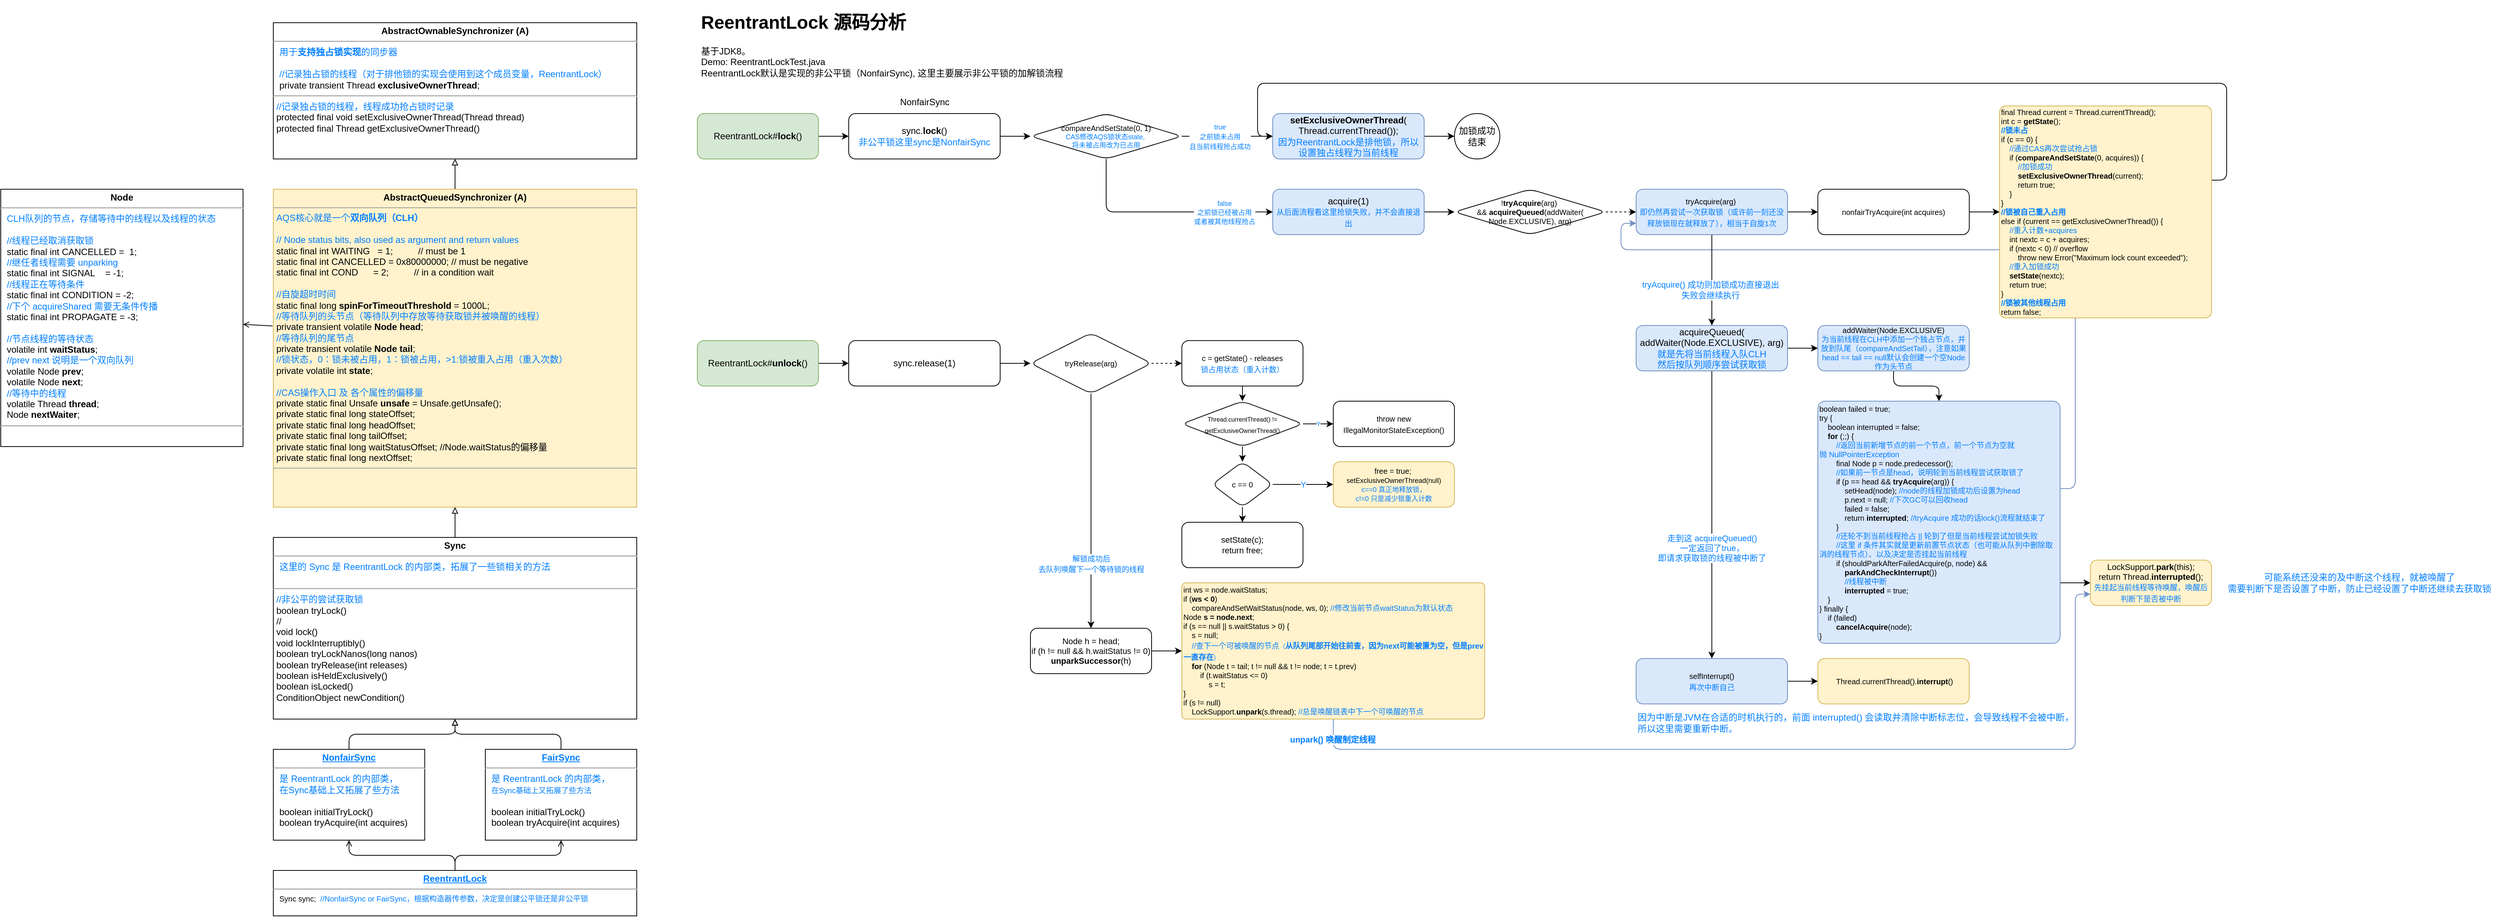 <mxfile version="21.7.5" type="device">
  <diagram id="xTPt06P_XV9S53XWnKIQ" name="第 1 页">
    <mxGraphModel dx="2484" dy="632" grid="1" gridSize="10" guides="1" tooltips="1" connect="1" arrows="1" fold="1" page="1" pageScale="1" pageWidth="827" pageHeight="1169" math="0" shadow="0">
      <root>
        <mxCell id="0" />
        <mxCell id="1" parent="0" />
        <mxCell id="fPlDu5WqXSQ5xT3qjxxo-32" style="edgeStyle=orthogonalEdgeStyle;rounded=1;orthogonalLoop=1;jettySize=auto;html=1;exitX=1.002;exitY=0.361;exitDx=0;exitDy=0;entryX=0;entryY=0.75;entryDx=0;entryDy=0;exitPerimeter=0;fillColor=#dae8fc;strokeColor=#6c8ebf;" edge="1" parent="1" source="fPlDu5WqXSQ5xT3qjxxo-28" target="fPlDu5WqXSQ5xT3qjxxo-15">
          <mxGeometry relative="1" as="geometry">
            <mxPoint x="1870" y="520" as="targetPoint" />
            <Array as="points">
              <mxPoint x="1860" y="655" />
              <mxPoint x="1860" y="340" />
              <mxPoint x="1260" y="340" />
              <mxPoint x="1260" y="305" />
            </Array>
          </mxGeometry>
        </mxCell>
        <mxCell id="DbWMpIfpRNwdCwqWCdMp-1" value="&lt;h1&gt;ReentrantLock 源码分析&lt;/h1&gt;&lt;p&gt;基于JDK8。&lt;br&gt;Demo:&amp;nbsp;ReentrantLockTest.java&lt;br&gt;&lt;span style=&quot;background-color: initial;&quot;&gt;ReentrantLock默认是实现的非公平锁（NonfairSync), 这里主要展示非公平锁的加解锁流程&lt;/span&gt;&lt;/p&gt;" style="text;html=1;strokeColor=none;fillColor=none;spacing=5;spacingTop=-20;whiteSpace=wrap;overflow=hidden;rounded=0;" parent="1" vertex="1">
          <mxGeometry x="40" y="20" width="520" height="100" as="geometry" />
        </mxCell>
        <mxCell id="DbWMpIfpRNwdCwqWCdMp-78" style="edgeStyle=orthogonalEdgeStyle;rounded=1;orthogonalLoop=1;jettySize=auto;html=1;exitX=1;exitY=0.5;exitDx=0;exitDy=0;entryX=0;entryY=0.5;entryDx=0;entryDy=0;fontSize=10;fontColor=#007FFF;" parent="1" source="DbWMpIfpRNwdCwqWCdMp-2" target="DbWMpIfpRNwdCwqWCdMp-77" edge="1">
          <mxGeometry relative="1" as="geometry" />
        </mxCell>
        <mxCell id="DbWMpIfpRNwdCwqWCdMp-2" value="ReentrantLock#&lt;b&gt;lock&lt;/b&gt;()" style="rounded=1;whiteSpace=wrap;html=1;fillColor=#d5e8d4;strokeColor=#82b366;" parent="1" vertex="1">
          <mxGeometry x="40" y="160" width="160" height="60" as="geometry" />
        </mxCell>
        <mxCell id="DbWMpIfpRNwdCwqWCdMp-76" value="" style="edgeStyle=orthogonalEdgeStyle;rounded=1;orthogonalLoop=1;jettySize=auto;html=1;fontSize=10;fontColor=#007FFF;" parent="1" source="DbWMpIfpRNwdCwqWCdMp-3" target="DbWMpIfpRNwdCwqWCdMp-75" edge="1">
          <mxGeometry relative="1" as="geometry" />
        </mxCell>
        <mxCell id="DbWMpIfpRNwdCwqWCdMp-3" value="ReentrantLock#&lt;b&gt;unlock&lt;/b&gt;()" style="rounded=1;whiteSpace=wrap;html=1;fillColor=#d5e8d4;strokeColor=#82b366;" parent="1" vertex="1">
          <mxGeometry x="40" y="460" width="160" height="60" as="geometry" />
        </mxCell>
        <mxCell id="DbWMpIfpRNwdCwqWCdMp-12" value="" style="edgeStyle=orthogonalEdgeStyle;rounded=1;orthogonalLoop=1;jettySize=auto;html=1;exitX=0.5;exitY=0;exitDx=0;exitDy=0;entryX=0.5;entryY=1;entryDx=0;entryDy=0;fontSize=10;fontColor=#007FFF;endArrow=open;endFill=0;" parent="1" source="DbWMpIfpRNwdCwqWCdMp-7" target="DbWMpIfpRNwdCwqWCdMp-9" edge="1">
          <mxGeometry relative="1" as="geometry">
            <mxPoint as="offset" />
            <Array as="points">
              <mxPoint x="-280" y="1140" />
              <mxPoint x="-420" y="1140" />
            </Array>
          </mxGeometry>
        </mxCell>
        <mxCell id="DbWMpIfpRNwdCwqWCdMp-13" value="" style="edgeStyle=orthogonalEdgeStyle;rounded=1;orthogonalLoop=1;jettySize=auto;html=1;exitX=0.5;exitY=0;exitDx=0;exitDy=0;entryX=0.5;entryY=1;entryDx=0;entryDy=0;fontSize=10;fontColor=#007FFF;endArrow=open;endFill=0;" parent="1" source="DbWMpIfpRNwdCwqWCdMp-7" target="DbWMpIfpRNwdCwqWCdMp-10" edge="1">
          <mxGeometry relative="1" as="geometry">
            <Array as="points">
              <mxPoint x="-280" y="1140" />
              <mxPoint x="-140" y="1140" />
            </Array>
          </mxGeometry>
        </mxCell>
        <mxCell id="DbWMpIfpRNwdCwqWCdMp-7" value="&lt;p style=&quot;margin: 4px 0px 0px ; text-align: center&quot;&gt;&lt;b&gt;&lt;u&gt;ReentrantLock&lt;/u&gt;&lt;/b&gt;&lt;br&gt;&lt;/p&gt;&lt;hr&gt;&lt;p style=&quot;margin: 0px 0px 0px 8px ; font-size: 10px&quot;&gt;&lt;font color=&quot;#000000&quot;&gt;Sync sync;&amp;nbsp;&lt;/font&gt;&#x9;//NonfairSync or&amp;nbsp;FairSync，根据构造器传参数，决定是创建公平锁还是非公平锁&lt;br&gt;&lt;/p&gt;" style="verticalAlign=top;align=left;overflow=fill;fontSize=12;fontFamily=Helvetica;html=1;fontColor=#007FFF;" parent="1" vertex="1">
          <mxGeometry x="-520" y="1160" width="480" height="60" as="geometry" />
        </mxCell>
        <mxCell id="DbWMpIfpRNwdCwqWCdMp-17" value="" style="edgeStyle=orthogonalEdgeStyle;rounded=1;orthogonalLoop=1;jettySize=auto;html=1;exitX=0.5;exitY=0;exitDx=0;exitDy=0;fontSize=10;fontColor=#007FFF;endArrow=block;endFill=0;" parent="1" source="DbWMpIfpRNwdCwqWCdMp-9" edge="1" target="fPlDu5WqXSQ5xT3qjxxo-6">
          <mxGeometry relative="1" as="geometry">
            <mxPoint x="-260" y="1150" as="targetPoint" />
            <Array as="points">
              <mxPoint x="-420" y="980" />
              <mxPoint x="-280" y="980" />
            </Array>
          </mxGeometry>
        </mxCell>
        <mxCell id="DbWMpIfpRNwdCwqWCdMp-9" value="&lt;p style=&quot;margin: 4px 0px 0px ; text-align: center&quot;&gt;&lt;b&gt;&lt;u&gt;NonfairSync&lt;/u&gt;&lt;/b&gt;&lt;br&gt;&lt;/p&gt;&lt;hr&gt;&lt;p style=&quot;margin: 0px 0px 0px 8px;&quot;&gt;是 ReentrantLock 的内部类，&lt;br&gt;在Sync基础上又拓展了些方法&lt;br&gt;&lt;/p&gt;&lt;p style=&quot;margin: 0px 0px 0px 8px;&quot;&gt;&lt;font color=&quot;#000000&quot;&gt;&lt;br&gt;&lt;/font&gt;&lt;/p&gt;&lt;p style=&quot;margin: 0px 0px 0px 8px;&quot;&gt;&lt;font color=&quot;#000000&quot;&gt;boolean initialTryLock()&lt;br&gt;&lt;/font&gt;&lt;/p&gt;&lt;p style=&quot;margin: 0px 0px 0px 8px;&quot;&gt;&lt;font color=&quot;#000000&quot;&gt;boolean tryAcquire(int acquires)&lt;/font&gt;&lt;br&gt;&lt;/p&gt;" style="verticalAlign=top;align=left;overflow=fill;fontSize=12;fontFamily=Helvetica;html=1;fontColor=#007FFF;" parent="1" vertex="1">
          <mxGeometry x="-520" y="1000" width="200" height="120" as="geometry" />
        </mxCell>
        <mxCell id="DbWMpIfpRNwdCwqWCdMp-16" value="" style="edgeStyle=orthogonalEdgeStyle;rounded=1;orthogonalLoop=1;jettySize=auto;html=1;exitX=0.5;exitY=0;exitDx=0;exitDy=0;entryX=0.5;entryY=1;entryDx=0;entryDy=0;fontSize=10;fontColor=#007FFF;endArrow=block;endFill=0;" parent="1" source="DbWMpIfpRNwdCwqWCdMp-10" target="fPlDu5WqXSQ5xT3qjxxo-6" edge="1">
          <mxGeometry relative="1" as="geometry">
            <mxPoint as="offset" />
            <mxPoint x="-280.0" y="1070" as="targetPoint" />
            <Array as="points">
              <mxPoint x="-140" y="980" />
              <mxPoint x="-280" y="980" />
            </Array>
          </mxGeometry>
        </mxCell>
        <mxCell id="DbWMpIfpRNwdCwqWCdMp-10" value="&lt;p style=&quot;margin: 4px 0px 0px ; text-align: center&quot;&gt;&lt;b&gt;&lt;u&gt;FairSync&lt;/u&gt;&lt;/b&gt;&lt;br&gt;&lt;/p&gt;&lt;hr&gt;&lt;p style=&quot;margin: 0px 0px 0px 8px;&quot;&gt;是 ReentrantLock 的内部类，&lt;/p&gt;&lt;p style=&quot;margin: 0px 0px 0px 8px;&quot;&gt;&lt;span style=&quot;font-size: 10px;&quot;&gt;在Sync基础上又拓展了些方法&lt;/span&gt;&lt;/p&gt;&lt;p style=&quot;margin: 0px 0px 0px 8px;&quot;&gt;&lt;span style=&quot;font-size: 10px;&quot;&gt;&lt;br&gt;&lt;/span&gt;&lt;/p&gt;&lt;p style=&quot;margin: 0px 0px 0px 8px;&quot;&gt;&lt;font color=&quot;#000000&quot;&gt;boolean initialTryLock()&lt;/font&gt;&lt;/p&gt;&lt;p style=&quot;margin: 0px 0px 0px 8px;&quot;&gt;&lt;/p&gt;&lt;p style=&quot;margin: 0px 0px 0px 8px;&quot;&gt;&lt;font color=&quot;#000000&quot; style=&quot;font-size: 12px;&quot;&gt;boolean tryAcquire(int acquires)&lt;/font&gt;&lt;/p&gt;" style="verticalAlign=top;align=left;overflow=fill;fontSize=12;fontFamily=Helvetica;html=1;fontColor=#007FFF;" parent="1" vertex="1">
          <mxGeometry x="-240" y="1000" width="200" height="120" as="geometry" />
        </mxCell>
        <mxCell id="DbWMpIfpRNwdCwqWCdMp-24" value="" style="edgeStyle=orthogonalEdgeStyle;rounded=1;orthogonalLoop=1;jettySize=auto;html=1;fontSize=9;fontColor=#007FFF;" parent="1" source="DbWMpIfpRNwdCwqWCdMp-19" target="DbWMpIfpRNwdCwqWCdMp-23" edge="1">
          <mxGeometry relative="1" as="geometry" />
        </mxCell>
        <mxCell id="fPlDu5WqXSQ5xT3qjxxo-12" value="&lt;font color=&quot;#007fff&quot; style=&quot;font-size: 9px;&quot;&gt;true&lt;br&gt;之前锁未占用&lt;br&gt;且当前线程抢占成功&lt;/font&gt;" style="edgeLabel;html=1;align=center;verticalAlign=middle;resizable=0;points=[];" vertex="1" connectable="0" parent="DbWMpIfpRNwdCwqWCdMp-24">
          <mxGeometry x="-0.266" y="1" relative="1" as="geometry">
            <mxPoint x="6" y="1" as="offset" />
          </mxGeometry>
        </mxCell>
        <mxCell id="DbWMpIfpRNwdCwqWCdMp-26" value="&lt;font style=&quot;font-size: 9px;&quot;&gt;false&lt;br&gt;之前锁已经被占用&lt;br&gt;或者被其他线程抢占&lt;/font&gt;" style="edgeStyle=orthogonalEdgeStyle;rounded=1;orthogonalLoop=1;jettySize=auto;html=1;fontSize=10;fontColor=#007FFF;exitX=0.5;exitY=1;exitDx=0;exitDy=0;" parent="1" source="DbWMpIfpRNwdCwqWCdMp-19" target="DbWMpIfpRNwdCwqWCdMp-25" edge="1">
          <mxGeometry x="0.557" relative="1" as="geometry">
            <Array as="points">
              <mxPoint x="580" y="290" />
            </Array>
            <mxPoint as="offset" />
          </mxGeometry>
        </mxCell>
        <mxCell id="DbWMpIfpRNwdCwqWCdMp-19" value="&lt;div style=&quot;font-size: 10px;&quot;&gt;&lt;font style=&quot;font-size: 10px;&quot;&gt;compareAndSetState(&lt;/font&gt;&lt;span style=&quot;background-color: initial;&quot;&gt;0, 1)&lt;/span&gt;&lt;/div&gt;&lt;div style=&quot;font-size: 9px;&quot;&gt;&lt;font style=&quot;font-size: 9px;&quot; color=&quot;#007fff&quot;&gt;CAS修改AQS锁状态state,&amp;nbsp;&lt;br style=&quot;&quot;&gt;将未被占用改为已占用&lt;/font&gt;&lt;/div&gt;" style="rhombus;whiteSpace=wrap;html=1;rounded=1;fontSize=10;" parent="1" vertex="1">
          <mxGeometry x="480" y="160" width="200" height="60" as="geometry" />
        </mxCell>
        <mxCell id="fPlDu5WqXSQ5xT3qjxxo-14" style="edgeStyle=orthogonalEdgeStyle;rounded=1;orthogonalLoop=1;jettySize=auto;html=1;exitX=1;exitY=0.5;exitDx=0;exitDy=0;" edge="1" parent="1" source="DbWMpIfpRNwdCwqWCdMp-23" target="fPlDu5WqXSQ5xT3qjxxo-13">
          <mxGeometry relative="1" as="geometry" />
        </mxCell>
        <mxCell id="DbWMpIfpRNwdCwqWCdMp-23" value="&lt;font style=&quot;font-size: 12px;&quot;&gt;&lt;b&gt;setExclusiveOwnerThread&lt;/b&gt;(&lt;br style=&quot;font-size: 12px;&quot;&gt;Thread.currentThread());&lt;br style=&quot;font-size: 12px;&quot;&gt;&lt;font color=&quot;#007fff&quot; style=&quot;font-size: 12px;&quot;&gt;因为ReentrantLock是排他锁，所以设置独占线程为当前线程&lt;/font&gt;&lt;br style=&quot;font-size: 12px;&quot;&gt;&lt;/font&gt;" style="whiteSpace=wrap;html=1;rounded=1;fillColor=#dae8fc;strokeColor=#6c8ebf;fontSize=12;" parent="1" vertex="1">
          <mxGeometry x="800" y="160" width="200" height="60" as="geometry" />
        </mxCell>
        <mxCell id="DbWMpIfpRNwdCwqWCdMp-30" value="" style="edgeStyle=orthogonalEdgeStyle;rounded=1;orthogonalLoop=1;jettySize=auto;html=1;fontSize=10;fontColor=#007FFF;" parent="1" source="DbWMpIfpRNwdCwqWCdMp-25" target="DbWMpIfpRNwdCwqWCdMp-29" edge="1">
          <mxGeometry relative="1" as="geometry" />
        </mxCell>
        <mxCell id="DbWMpIfpRNwdCwqWCdMp-25" value="acquire(1)&lt;br&gt;&lt;font color=&quot;#007fff&quot;&gt;&lt;span style=&quot;font-size: 10px;&quot;&gt;从后面流程看这里抢锁失败，并不会直接退出&lt;/span&gt;&lt;/font&gt;" style="whiteSpace=wrap;html=1;rounded=1;fillColor=#dae8fc;strokeColor=#6c8ebf;" parent="1" vertex="1">
          <mxGeometry x="800" y="260" width="200" height="60" as="geometry" />
        </mxCell>
        <mxCell id="fPlDu5WqXSQ5xT3qjxxo-16" style="edgeStyle=orthogonalEdgeStyle;rounded=1;orthogonalLoop=1;jettySize=auto;html=1;exitX=1;exitY=0.5;exitDx=0;exitDy=0;dashed=1;" edge="1" parent="1" source="DbWMpIfpRNwdCwqWCdMp-29" target="fPlDu5WqXSQ5xT3qjxxo-15">
          <mxGeometry relative="1" as="geometry" />
        </mxCell>
        <mxCell id="DbWMpIfpRNwdCwqWCdMp-29" value="&lt;div style=&quot;font-size: 10px&quot;&gt;&lt;div&gt;!&lt;b&gt;tryAcquire&lt;/b&gt;(arg)&amp;nbsp;&lt;/div&gt;&lt;div&gt;&amp;amp;&amp;amp;&amp;nbsp;&lt;span style=&quot;background-color: initial;&quot;&gt;&lt;b&gt;acquireQueued&lt;/b&gt;(addWaiter(&lt;/span&gt;&lt;/div&gt;&lt;div&gt;Node.EXCLUSIVE), arg)&lt;/div&gt;&lt;/div&gt;" style="rhombus;whiteSpace=wrap;html=1;rounded=1;" parent="1" vertex="1">
          <mxGeometry x="1040" y="260" width="200" height="60" as="geometry" />
        </mxCell>
        <mxCell id="DbWMpIfpRNwdCwqWCdMp-56" value="" style="edgeStyle=orthogonalEdgeStyle;rounded=1;orthogonalLoop=1;jettySize=auto;html=1;fontSize=10;fontColor=#007FFF;" parent="1" source="DbWMpIfpRNwdCwqWCdMp-31" target="DbWMpIfpRNwdCwqWCdMp-55" edge="1">
          <mxGeometry relative="1" as="geometry" />
        </mxCell>
        <mxCell id="DbWMpIfpRNwdCwqWCdMp-31" value="&lt;font style=&quot;font-size: 10px&quot;&gt;selfInterrupt()&lt;br&gt;&lt;font color=&quot;#007fff&quot;&gt;再次中断自己&lt;/font&gt;&lt;br&gt;&lt;/font&gt;" style="whiteSpace=wrap;html=1;rounded=1;fillColor=#dae8fc;strokeColor=#6c8ebf;" parent="1" vertex="1">
          <mxGeometry x="1280" y="880" width="200" height="60" as="geometry" />
        </mxCell>
        <mxCell id="DbWMpIfpRNwdCwqWCdMp-48" style="edgeStyle=orthogonalEdgeStyle;rounded=1;orthogonalLoop=1;jettySize=auto;html=1;exitX=0.991;exitY=0.35;exitDx=0;exitDy=0;entryX=0;entryY=0.5;entryDx=0;entryDy=0;fontSize=10;fontColor=#007FFF;exitPerimeter=0;" parent="1" source="fPlDu5WqXSQ5xT3qjxxo-21" target="DbWMpIfpRNwdCwqWCdMp-23" edge="1">
          <mxGeometry relative="1" as="geometry">
            <Array as="points">
              <mxPoint x="2060" y="248" />
              <mxPoint x="2060" y="120" />
              <mxPoint x="780" y="120" />
              <mxPoint x="780" y="190" />
            </Array>
          </mxGeometry>
        </mxCell>
        <mxCell id="DbWMpIfpRNwdCwqWCdMp-55" value="&lt;font style=&quot;font-size: 10px&quot;&gt;&amp;nbsp;Thread.currentThread().&lt;b&gt;interrupt&lt;/b&gt;()&lt;br&gt;&lt;/font&gt;" style="whiteSpace=wrap;html=1;rounded=1;fillColor=#fff2cc;strokeColor=#d6b656;" parent="1" vertex="1">
          <mxGeometry x="1520" y="880" width="200" height="60" as="geometry" />
        </mxCell>
        <mxCell id="DbWMpIfpRNwdCwqWCdMp-82" value="" style="edgeStyle=orthogonalEdgeStyle;rounded=1;orthogonalLoop=1;jettySize=auto;html=1;fontSize=10;fontColor=#007FFF;" parent="1" source="DbWMpIfpRNwdCwqWCdMp-75" target="DbWMpIfpRNwdCwqWCdMp-81" edge="1">
          <mxGeometry relative="1" as="geometry" />
        </mxCell>
        <mxCell id="DbWMpIfpRNwdCwqWCdMp-75" value="sync.release(1)" style="rounded=1;whiteSpace=wrap;html=1;" parent="1" vertex="1">
          <mxGeometry x="240" y="460" width="200" height="60" as="geometry" />
        </mxCell>
        <mxCell id="DbWMpIfpRNwdCwqWCdMp-79" style="edgeStyle=orthogonalEdgeStyle;rounded=1;orthogonalLoop=1;jettySize=auto;html=1;exitX=1;exitY=0.5;exitDx=0;exitDy=0;entryX=0;entryY=0.5;entryDx=0;entryDy=0;fontSize=10;fontColor=#007FFF;" parent="1" source="DbWMpIfpRNwdCwqWCdMp-77" target="DbWMpIfpRNwdCwqWCdMp-19" edge="1">
          <mxGeometry relative="1" as="geometry" />
        </mxCell>
        <mxCell id="DbWMpIfpRNwdCwqWCdMp-77" value="sync.&lt;b&gt;lock&lt;/b&gt;()&lt;br&gt;&lt;font color=&quot;#007fff&quot;&gt;非公平锁这里sync是NonfairSync&lt;/font&gt;" style="rounded=1;whiteSpace=wrap;html=1;" parent="1" vertex="1">
          <mxGeometry x="240" y="160" width="200" height="60" as="geometry" />
        </mxCell>
        <mxCell id="DbWMpIfpRNwdCwqWCdMp-84" value="" style="edgeStyle=orthogonalEdgeStyle;rounded=1;orthogonalLoop=1;jettySize=auto;html=1;fontSize=10;fontColor=#007FFF;" parent="1" source="DbWMpIfpRNwdCwqWCdMp-81" target="DbWMpIfpRNwdCwqWCdMp-83" edge="1">
          <mxGeometry relative="1" as="geometry" />
        </mxCell>
        <mxCell id="fPlDu5WqXSQ5xT3qjxxo-39" value="&lt;font style=&quot;font-size: 10px;&quot; color=&quot;#007fff&quot;&gt;解锁成功后&lt;br&gt;去队列唤醒下一个等待锁的线程&lt;/font&gt;" style="edgeLabel;html=1;align=center;verticalAlign=middle;resizable=0;points=[];" vertex="1" connectable="0" parent="DbWMpIfpRNwdCwqWCdMp-84">
          <mxGeometry x="0.448" relative="1" as="geometry">
            <mxPoint as="offset" />
          </mxGeometry>
        </mxCell>
        <mxCell id="DbWMpIfpRNwdCwqWCdMp-86" value="" style="edgeStyle=orthogonalEdgeStyle;rounded=1;orthogonalLoop=1;jettySize=auto;html=1;fontSize=10;fontColor=#007FFF;dashed=1;" parent="1" source="DbWMpIfpRNwdCwqWCdMp-81" target="DbWMpIfpRNwdCwqWCdMp-85" edge="1">
          <mxGeometry relative="1" as="geometry" />
        </mxCell>
        <mxCell id="DbWMpIfpRNwdCwqWCdMp-81" value="&lt;font style=&quot;font-size: 10px&quot;&gt;tryRelease(arg)&lt;/font&gt;" style="rhombus;whiteSpace=wrap;html=1;rounded=1;" parent="1" vertex="1">
          <mxGeometry x="480" y="450" width="160" height="80" as="geometry" />
        </mxCell>
        <mxCell id="DbWMpIfpRNwdCwqWCdMp-106" value="" style="edgeStyle=orthogonalEdgeStyle;rounded=1;orthogonalLoop=1;jettySize=auto;html=1;fontSize=10;fontColor=#007FFF;" parent="1" source="DbWMpIfpRNwdCwqWCdMp-83" target="DbWMpIfpRNwdCwqWCdMp-105" edge="1">
          <mxGeometry relative="1" as="geometry" />
        </mxCell>
        <mxCell id="DbWMpIfpRNwdCwqWCdMp-83" value="&lt;div style=&quot;font-size: 11px;&quot;&gt;&lt;font style=&quot;font-size: 11px;&quot;&gt;Node h = head;&lt;br&gt;if (h != null &amp;amp;&amp;amp; h.waitStatus != 0)&lt;/font&gt;&lt;/div&gt;&lt;div style=&quot;font-size: 11px;&quot;&gt;&lt;font style=&quot;font-size: 11px;&quot;&gt;&lt;b style=&quot;&quot;&gt;unparkSuccessor&lt;/b&gt;(h)&lt;/font&gt;&lt;/div&gt;" style="whiteSpace=wrap;html=1;rounded=1;" parent="1" vertex="1">
          <mxGeometry x="480" y="840" width="160" height="60" as="geometry" />
        </mxCell>
        <mxCell id="DbWMpIfpRNwdCwqWCdMp-88" value="" style="edgeStyle=orthogonalEdgeStyle;rounded=1;orthogonalLoop=1;jettySize=auto;html=1;fontSize=10;fontColor=#007FFF;" parent="1" source="DbWMpIfpRNwdCwqWCdMp-85" target="DbWMpIfpRNwdCwqWCdMp-87" edge="1">
          <mxGeometry relative="1" as="geometry" />
        </mxCell>
        <mxCell id="DbWMpIfpRNwdCwqWCdMp-85" value="&lt;font style=&quot;font-size: 10px&quot;&gt;c = getState() - releases&lt;br&gt;&lt;font color=&quot;#007fff&quot;&gt;锁占用状态（重入计数）&lt;/font&gt;&lt;br&gt;&lt;/font&gt;" style="whiteSpace=wrap;html=1;rounded=1;" parent="1" vertex="1">
          <mxGeometry x="680" y="460" width="160" height="60" as="geometry" />
        </mxCell>
        <mxCell id="DbWMpIfpRNwdCwqWCdMp-92" value="Y" style="edgeStyle=orthogonalEdgeStyle;rounded=1;orthogonalLoop=1;jettySize=auto;html=1;fontSize=8;fontColor=#007FFF;" parent="1" source="DbWMpIfpRNwdCwqWCdMp-87" target="DbWMpIfpRNwdCwqWCdMp-91" edge="1">
          <mxGeometry relative="1" as="geometry" />
        </mxCell>
        <mxCell id="DbWMpIfpRNwdCwqWCdMp-98" value="" style="edgeStyle=orthogonalEdgeStyle;rounded=1;orthogonalLoop=1;jettySize=auto;html=1;fontSize=11;fontColor=#007FFF;" parent="1" source="DbWMpIfpRNwdCwqWCdMp-87" target="DbWMpIfpRNwdCwqWCdMp-97" edge="1">
          <mxGeometry relative="1" as="geometry" />
        </mxCell>
        <mxCell id="DbWMpIfpRNwdCwqWCdMp-87" value="&lt;font style=&quot;font-size: 8px&quot;&gt;Thread.currentThread() != getExclusiveOwnerThread()&lt;/font&gt;" style="rhombus;whiteSpace=wrap;html=1;rounded=1;" parent="1" vertex="1">
          <mxGeometry x="680" y="540" width="160" height="60" as="geometry" />
        </mxCell>
        <mxCell id="DbWMpIfpRNwdCwqWCdMp-91" value="&lt;font style=&quot;font-size: 10px&quot;&gt;throw new IllegalMonitorStateException()&lt;/font&gt;" style="whiteSpace=wrap;html=1;rounded=1;" parent="1" vertex="1">
          <mxGeometry x="880" y="540" width="160" height="60" as="geometry" />
        </mxCell>
        <mxCell id="DbWMpIfpRNwdCwqWCdMp-100" value="Y" style="edgeStyle=orthogonalEdgeStyle;rounded=1;orthogonalLoop=1;jettySize=auto;html=1;fontSize=11;fontColor=#007FFF;" parent="1" source="DbWMpIfpRNwdCwqWCdMp-97" target="DbWMpIfpRNwdCwqWCdMp-99" edge="1">
          <mxGeometry relative="1" as="geometry" />
        </mxCell>
        <mxCell id="DbWMpIfpRNwdCwqWCdMp-104" value="" style="edgeStyle=orthogonalEdgeStyle;rounded=1;orthogonalLoop=1;jettySize=auto;html=1;fontSize=9;fontColor=#007FFF;" parent="1" source="DbWMpIfpRNwdCwqWCdMp-97" target="DbWMpIfpRNwdCwqWCdMp-103" edge="1">
          <mxGeometry relative="1" as="geometry" />
        </mxCell>
        <mxCell id="DbWMpIfpRNwdCwqWCdMp-97" value="&lt;font style=&quot;font-size: 10px&quot;&gt;c == 0&lt;br&gt;&lt;/font&gt;" style="rhombus;whiteSpace=wrap;html=1;rounded=1;" parent="1" vertex="1">
          <mxGeometry x="720" y="620" width="80" height="60" as="geometry" />
        </mxCell>
        <mxCell id="DbWMpIfpRNwdCwqWCdMp-99" value="&lt;div style=&quot;font-size: 10px&quot;&gt;free = true;&lt;span style=&quot;font-size: 9px&quot;&gt;&amp;nbsp;&lt;br&gt;setExclusiveOwnerThread(null)&lt;br&gt;&lt;font color=&quot;#007fff&quot; style=&quot;font-size: 9px&quot;&gt;c==0 真正地释放锁，&lt;br&gt;c!=0 只是减少锁重入计数&lt;/font&gt;&lt;/span&gt;&lt;/div&gt;" style="whiteSpace=wrap;html=1;rounded=1;fillColor=#fff2cc;strokeColor=#d6b656;" parent="1" vertex="1">
          <mxGeometry x="880" y="620" width="160" height="60" as="geometry" />
        </mxCell>
        <mxCell id="DbWMpIfpRNwdCwqWCdMp-103" value="&lt;div style=&quot;font-size: 11px&quot;&gt;&lt;font style=&quot;font-size: 11px&quot;&gt;setState(c);&lt;/font&gt;&lt;/div&gt;&lt;div style=&quot;font-size: 11px&quot;&gt;&lt;font style=&quot;font-size: 11px&quot;&gt;return free;&lt;/font&gt;&lt;/div&gt;" style="whiteSpace=wrap;html=1;rounded=1;" parent="1" vertex="1">
          <mxGeometry x="680" y="700" width="160" height="60" as="geometry" />
        </mxCell>
        <mxCell id="fPlDu5WqXSQ5xT3qjxxo-40" style="edgeStyle=orthogonalEdgeStyle;rounded=1;orthogonalLoop=1;jettySize=auto;html=1;exitX=0.5;exitY=1;exitDx=0;exitDy=0;entryX=0;entryY=0.75;entryDx=0;entryDy=0;fillColor=#dae8fc;strokeColor=#6c8ebf;" edge="1" parent="1" source="DbWMpIfpRNwdCwqWCdMp-105" target="fPlDu5WqXSQ5xT3qjxxo-35">
          <mxGeometry relative="1" as="geometry">
            <mxPoint x="1180" y="1030" as="targetPoint" />
            <Array as="points">
              <mxPoint x="880" y="1000" />
              <mxPoint x="1860" y="1000" />
              <mxPoint x="1860" y="795" />
            </Array>
          </mxGeometry>
        </mxCell>
        <mxCell id="fPlDu5WqXSQ5xT3qjxxo-41" value="&lt;font color=&quot;#007fff&quot;&gt;&lt;b&gt;unpark() 唤醒制定线程&lt;/b&gt;&lt;/font&gt;" style="edgeLabel;html=1;align=center;verticalAlign=middle;resizable=0;points=[];" vertex="1" connectable="0" parent="fPlDu5WqXSQ5xT3qjxxo-40">
          <mxGeometry x="-0.957" y="-1" relative="1" as="geometry">
            <mxPoint as="offset" />
          </mxGeometry>
        </mxCell>
        <mxCell id="DbWMpIfpRNwdCwqWCdMp-105" value="&lt;div&gt;&lt;div style=&quot;font-size: 10px&quot;&gt;int ws = node.waitStatus;&lt;/div&gt;&lt;div style=&quot;font-size: 10px&quot;&gt;if (&lt;b&gt;ws &amp;lt; 0&lt;/b&gt;)&lt;/div&gt;&lt;div style=&quot;font-size: 10px&quot;&gt;&amp;nbsp; &amp;nbsp; compareAndSetWaitStatus(node, ws, 0); &lt;font color=&quot;#007fff&quot;&gt;//修改当前节点waitStatus为默认状态&lt;/font&gt;&lt;/div&gt;&lt;div style=&quot;font-size: 10px&quot;&gt;Node &lt;b&gt;s = node.next&lt;/b&gt;;&lt;/div&gt;&lt;div style=&quot;font-size: 10px&quot;&gt;if (s == null || s.waitStatus &amp;gt; 0) {&lt;/div&gt;&lt;div style=&quot;font-size: 10px&quot;&gt;&amp;nbsp; &amp;nbsp; s = null;&lt;/div&gt;&lt;div&gt;&lt;font color=&quot;#007fff&quot;&gt;&lt;span style=&quot;font-size: 10px&quot;&gt;&amp;nbsp; &amp;nbsp; //查下一个可被唤醒的节点&lt;/span&gt;&lt;font style=&quot;&quot;&gt;&lt;span style=&quot;font-size: 8px;&quot;&gt;（&lt;/span&gt;&lt;b style=&quot;&quot;&gt;&lt;font style=&quot;font-size: 10px;&quot;&gt;从队列尾部开始往前查，因为next可能被置为空，但是prev一直存在&lt;/font&gt;&lt;/b&gt;&lt;span style=&quot;font-size: 8px;&quot;&gt;）&lt;/span&gt;&lt;/font&gt;&lt;/font&gt;&lt;/div&gt;&lt;div style=&quot;font-size: 10px&quot;&gt;&amp;nbsp; &amp;nbsp; &lt;b&gt;for&lt;/b&gt; (Node t = tail; t != null &amp;amp;&amp;amp; t != node; t = t.prev)&lt;/div&gt;&lt;div style=&quot;font-size: 10px&quot;&gt;&amp;nbsp; &amp;nbsp; &amp;nbsp; &amp;nbsp; if (t.waitStatus &amp;lt;= 0)&lt;/div&gt;&lt;div style=&quot;font-size: 10px&quot;&gt;&amp;nbsp; &amp;nbsp; &amp;nbsp; &amp;nbsp; &amp;nbsp; &amp;nbsp; s = t;&lt;/div&gt;&lt;div style=&quot;font-size: 10px&quot;&gt;}&lt;/div&gt;&lt;div style=&quot;font-size: 10px&quot;&gt;if (s != null)&lt;/div&gt;&lt;div style=&quot;font-size: 10px&quot;&gt;&amp;nbsp; &amp;nbsp; LockSupport.&lt;b&gt;unpark&lt;/b&gt;(s.thread); &lt;font color=&quot;#007fff&quot;&gt;//总是唤醒链表中下一个可唤醒的节点&lt;/font&gt;&lt;/div&gt;&lt;/div&gt;" style="whiteSpace=wrap;html=1;rounded=1;align=left;arcSize=3;fillColor=#fff2cc;strokeColor=#d6b656;" parent="1" vertex="1">
          <mxGeometry x="680" y="780" width="400" height="180" as="geometry" />
        </mxCell>
        <mxCell id="fPlDu5WqXSQ5xT3qjxxo-1" style="edgeStyle=orthogonalEdgeStyle;rounded=1;orthogonalLoop=1;jettySize=auto;html=1;exitX=0.5;exitY=0;exitDx=0;exitDy=0;endArrow=block;endFill=0;" edge="1" parent="1" source="fPlDu5WqXSQ5xT3qjxxo-4" target="fPlDu5WqXSQ5xT3qjxxo-2">
          <mxGeometry relative="1" as="geometry">
            <mxPoint x="-260" y="260" as="sourcePoint" />
          </mxGeometry>
        </mxCell>
        <mxCell id="fPlDu5WqXSQ5xT3qjxxo-2" value="&lt;p style=&quot;margin: 4px 0px 0px; text-align: center; font-size: 12px;&quot;&gt;&lt;b style=&quot;font-size: 12px;&quot;&gt;AbstractOwnableSynchronizer (A)&lt;/b&gt;&lt;br style=&quot;font-size: 12px;&quot;&gt;&lt;/p&gt;&lt;hr style=&quot;font-size: 12px;&quot;&gt;&lt;p style=&quot;border-color: var(--border-color); margin: 0px 0px 0px 8px; font-size: 12px;&quot;&gt;&lt;font style=&quot;border-color: var(--border-color); font-size: 12px;&quot; color=&quot;#007fff&quot;&gt;用于&lt;b style=&quot;font-size: 12px;&quot;&gt;支持独占锁实现&lt;/b&gt;的同步器&lt;/font&gt;&lt;/p&gt;&lt;p style=&quot;border-color: var(--border-color); margin: 0px 0px 0px 8px; font-size: 12px;&quot;&gt;&lt;font style=&quot;border-color: var(--border-color); font-size: 12px;&quot; color=&quot;#007fff&quot;&gt;&lt;br style=&quot;font-size: 12px;&quot;&gt;&lt;/font&gt;&lt;/p&gt;&lt;p style=&quot;border-color: var(--border-color); margin: 0px 0px 0px 8px; font-size: 12px;&quot;&gt;&lt;font style=&quot;border-color: var(--border-color); font-size: 12px;&quot; color=&quot;#007fff&quot;&gt;//记录独占锁的线程（对于排他锁的实现会使用到这个成员变量，ReentrantLock）&lt;/font&gt;&lt;/p&gt;&lt;p style=&quot;border-color: var(--border-color); margin: 0px 0px 0px 8px; font-size: 12px;&quot;&gt;private transient Thread &lt;b style=&quot;font-size: 12px;&quot;&gt;exclusiveOwnerThread&lt;/b&gt;;&lt;/p&gt;&lt;hr style=&quot;font-size: 12px;&quot;&gt;&lt;p style=&quot;margin: 0px 0px 0px 4px;&quot;&gt;&lt;font color=&quot;#007fff&quot;&gt;//记录独占锁的线程，线程成功抢占锁时记录&lt;/font&gt;&lt;/p&gt;&lt;p style=&quot;margin: 0px 0px 0px 4px;&quot;&gt;protected final void setExclusiveOwnerThread(Thread thread)&lt;br&gt;&lt;/p&gt;&lt;p style=&quot;margin: 0px 0px 0px 4px;&quot;&gt;protected final Thread getExclusiveOwnerThread()&lt;br&gt;&lt;/p&gt;" style="verticalAlign=top;align=left;overflow=fill;fontSize=12;fontFamily=Helvetica;html=1;whiteSpace=wrap;" vertex="1" parent="1">
          <mxGeometry x="-520" y="40" width="480" height="180" as="geometry" />
        </mxCell>
        <mxCell id="fPlDu5WqXSQ5xT3qjxxo-3" style="rounded=1;orthogonalLoop=1;jettySize=auto;html=1;exitX=-0.002;exitY=0.43;exitDx=0;exitDy=0;endArrow=open;endFill=0;exitPerimeter=0;" edge="1" parent="1" source="fPlDu5WqXSQ5xT3qjxxo-4" target="fPlDu5WqXSQ5xT3qjxxo-5">
          <mxGeometry relative="1" as="geometry" />
        </mxCell>
        <mxCell id="fPlDu5WqXSQ5xT3qjxxo-4" value="&lt;p style=&quot;margin:0px;margin-top:4px;text-align:center;&quot;&gt;&lt;b&gt;AbstractQueuedSynchronizer (A)&lt;/b&gt;&lt;br&gt;&lt;/p&gt;&lt;hr size=&quot;1&quot;&gt;&lt;p style=&quot;margin:0px;margin-left:4px;&quot;&gt;&lt;font color=&quot;#007fff&quot;&gt;AQS核心就是一个&lt;b&gt;双向队列（CLH）&lt;/b&gt;&lt;/font&gt;&lt;/p&gt;&lt;p style=&quot;margin:0px;margin-left:4px;&quot;&gt;&lt;font color=&quot;#007fff&quot;&gt;&lt;br&gt;&lt;/font&gt;&lt;/p&gt;&lt;p style=&quot;margin:0px;margin-left:4px;&quot;&gt;&lt;font color=&quot;#007fff&quot;&gt;// Node status bits, also used as argument and return values&lt;/font&gt;&lt;/p&gt;&lt;p style=&quot;margin:0px;margin-left:4px;&quot;&gt;static final int WAITING&amp;nbsp; &amp;nbsp;= 1;&amp;nbsp; &amp;nbsp; &amp;nbsp; &amp;nbsp; &amp;nbsp; // must be 1&lt;/p&gt;&lt;p style=&quot;margin:0px;margin-left:4px;&quot;&gt;static final int CANCELLED = 0x80000000; // must be negative&lt;/p&gt;&lt;p style=&quot;margin:0px;margin-left:4px;&quot;&gt;&lt;/p&gt;&lt;p style=&quot;margin:0px;margin-left:4px;&quot;&gt;static final int COND&amp;nbsp; &amp;nbsp; &amp;nbsp; = 2;&amp;nbsp; &amp;nbsp; &amp;nbsp; &amp;nbsp; &amp;nbsp; // in a condition wait&lt;/p&gt;&lt;p style=&quot;margin:0px;margin-left:4px;&quot;&gt;&lt;font color=&quot;#007fff&quot;&gt;&lt;br&gt;&lt;/font&gt;&lt;/p&gt;&lt;p style=&quot;margin:0px;margin-left:4px;&quot;&gt;&lt;font color=&quot;#007fff&quot;&gt;//自旋超时时间&lt;/font&gt;&lt;/p&gt;&lt;p style=&quot;margin:0px;margin-left:4px;&quot;&gt;static final long &lt;b&gt;spinForTimeoutThreshold&lt;/b&gt; = 1000L;&lt;/p&gt;&lt;p style=&quot;margin:0px;margin-left:4px;&quot;&gt;&lt;font color=&quot;#007fff&quot;&gt;//等待队列的头节点（等待队列中存放等待获取锁并被唤醒的线程）&lt;/font&gt;&lt;/p&gt;&lt;p style=&quot;margin:0px;margin-left:4px;&quot;&gt;&lt;span style=&quot;background-color: initial;&quot;&gt;private transient volatile &lt;/span&gt;&lt;b style=&quot;background-color: initial;&quot;&gt;Node&lt;/b&gt;&lt;span style=&quot;background-color: initial;&quot;&gt; &lt;/span&gt;&lt;b style=&quot;background-color: initial;&quot;&gt;head&lt;/b&gt;&lt;span style=&quot;background-color: initial;&quot;&gt;;&lt;/span&gt;&lt;br&gt;&lt;/p&gt;&lt;p style=&quot;margin:0px;margin-left:4px;&quot;&gt;&lt;font color=&quot;#007fff&quot;&gt;//等待队列的尾节点&lt;/font&gt;&lt;/p&gt;&lt;p style=&quot;margin:0px;margin-left:4px;&quot;&gt;private transient volatile &lt;b&gt;Node&lt;/b&gt; &lt;b&gt;tail&lt;/b&gt;;&lt;/p&gt;&lt;p style=&quot;margin:0px;margin-left:4px;&quot;&gt;&lt;font color=&quot;#007fff&quot;&gt;//锁状态，0：锁未被占用，1：锁被占用，&amp;gt;1:锁被重入占用（重入次数）&lt;/font&gt;&lt;/p&gt;&lt;p style=&quot;margin:0px;margin-left:4px;&quot;&gt;private volatile int &lt;b&gt;state&lt;/b&gt;;&lt;/p&gt;&lt;p style=&quot;margin:0px;margin-left:4px;&quot;&gt;&lt;br&gt;&lt;/p&gt;&lt;p style=&quot;margin:0px;margin-left:4px;&quot;&gt;&lt;font color=&quot;#007fff&quot;&gt;//CAS操作入口 及 各个属性的偏移量&lt;/font&gt;&lt;/p&gt;&lt;p style=&quot;margin:0px;margin-left:4px;&quot;&gt;private static final Unsafe &lt;b&gt;unsafe&lt;/b&gt; = Unsafe.getUnsafe();&lt;/p&gt;&lt;p style=&quot;margin:0px;margin-left:4px;&quot;&gt;private static final long stateOffset;&lt;/p&gt;&lt;p style=&quot;margin:0px;margin-left:4px;&quot;&gt;private static final long headOffset;&lt;/p&gt;&lt;p style=&quot;margin:0px;margin-left:4px;&quot;&gt;private static final long tailOffset;&lt;/p&gt;&lt;p style=&quot;margin:0px;margin-left:4px;&quot;&gt;private static final long waitStatusOffset; //Node.waitStatus的偏移量&lt;/p&gt;&lt;p style=&quot;margin:0px;margin-left:4px;&quot;&gt;private static final long nextOffset;&lt;/p&gt;&lt;hr size=&quot;1&quot;&gt;&lt;p style=&quot;margin:0px;margin-left:4px;&quot;&gt;&lt;br&gt;&lt;/p&gt;" style="verticalAlign=top;align=left;overflow=fill;fontSize=12;fontFamily=Helvetica;html=1;whiteSpace=wrap;fillColor=#fff2cc;strokeColor=#d6b656;" vertex="1" parent="1">
          <mxGeometry x="-520" y="260" width="480" height="420" as="geometry" />
        </mxCell>
        <mxCell id="fPlDu5WqXSQ5xT3qjxxo-5" value="&lt;p style=&quot;margin: 4px 0px 0px; text-align: center; font-size: 12px;&quot;&gt;&lt;b&gt;Node&lt;/b&gt;&lt;/p&gt;&lt;hr style=&quot;font-size: 12px;&quot;&gt;&lt;p style=&quot;border-color: var(--border-color); margin: 0px 0px 0px 8px; font-size: 12px;&quot;&gt;&lt;font style=&quot;border-color: var(--border-color); font-size: 12px;&quot; color=&quot;#007fff&quot;&gt;CLH队列的节点，存储等待中的线程以及线程的状态&lt;/font&gt;&lt;/p&gt;&lt;p style=&quot;border-color: var(--border-color); margin: 0px 0px 0px 8px; font-size: 12px;&quot;&gt;&lt;font style=&quot;border-color: var(--border-color); font-size: 12px;&quot; color=&quot;#007fff&quot;&gt;&lt;br&gt;&lt;/font&gt;&lt;/p&gt;&lt;p style=&quot;border-color: var(--border-color); margin: 0px 0px 0px 8px;&quot;&gt;&lt;font color=&quot;#007fff&quot;&gt;//线程已经取消获取锁&lt;/font&gt;&lt;/p&gt;&lt;p style=&quot;border-color: var(--border-color); margin: 0px 0px 0px 8px;&quot;&gt;static final int CANCELLED =&amp;nbsp; 1;&lt;/p&gt;&lt;p style=&quot;border-color: var(--border-color); margin: 0px 0px 0px 8px;&quot;&gt;&lt;font color=&quot;#007fff&quot;&gt;//继任者线程需要 unparking&lt;/font&gt;&lt;/p&gt;&lt;p style=&quot;border-color: var(--border-color); margin: 0px 0px 0px 8px;&quot;&gt;static final int SIGNAL&amp;nbsp; &amp;nbsp; = -1;&lt;/p&gt;&lt;p style=&quot;border-color: var(--border-color); margin: 0px 0px 0px 8px;&quot;&gt;&lt;font color=&quot;#007fff&quot;&gt;//线程正在等待条件&lt;/font&gt;&lt;/p&gt;&lt;p style=&quot;border-color: var(--border-color); margin: 0px 0px 0px 8px;&quot;&gt;static final int CONDITION = -2;&lt;/p&gt;&lt;p style=&quot;border-color: var(--border-color); margin: 0px 0px 0px 8px;&quot;&gt;&lt;font color=&quot;#007fff&quot;&gt;//下个 acquireShared 需要无条件传播&lt;/font&gt;&lt;/p&gt;&lt;p style=&quot;border-color: var(--border-color); margin: 0px 0px 0px 8px;&quot;&gt;&lt;font style=&quot;border-color: var(--border-color);&quot; color=&quot;#007fff&quot;&gt;&lt;/font&gt;&lt;/p&gt;&lt;p style=&quot;border-color: var(--border-color); margin: 0px 0px 0px 8px;&quot;&gt;static final int PROPAGATE = -3;&lt;/p&gt;&lt;p style=&quot;border-color: var(--border-color); margin: 0px 0px 0px 8px;&quot;&gt;&lt;br&gt;&lt;/p&gt;&lt;p style=&quot;border-color: var(--border-color); margin: 0px 0px 0px 8px; font-size: 12px;&quot;&gt;&lt;font style=&quot;border-color: var(--border-color); font-size: 12px;&quot;&gt;&lt;/font&gt;&lt;/p&gt;&lt;p style=&quot;border-color: var(--border-color); margin: 0px 0px 0px 8px; font-size: 12px;&quot;&gt;&lt;font style=&quot;border-color: var(--border-color); font-size: 12px;&quot; color=&quot;#007fff&quot;&gt;//节点线程的等待状态&lt;/font&gt;&lt;/p&gt;&lt;p style=&quot;border-color: var(--border-color); margin: 0px 0px 0px 8px; font-size: 12px;&quot;&gt;&lt;font style=&quot;border-color: var(--border-color); font-size: 12px;&quot; color=&quot;#007fff&quot;&gt;&lt;/font&gt;&lt;/p&gt;&lt;p style=&quot;border-color: var(--border-color); margin: 0px 0px 0px 8px; font-size: 12px;&quot;&gt;&lt;font style=&quot;border-color: var(--border-color); font-size: 12px;&quot;&gt;volatile int &lt;b&gt;waitStatus&lt;/b&gt;;&lt;/font&gt;&lt;/p&gt;&lt;p style=&quot;border-color: var(--border-color); margin: 0px 0px 0px 8px; font-size: 12px;&quot;&gt;&lt;font style=&quot;border-color: var(--border-color); font-size: 12px;&quot; color=&quot;#007fff&quot;&gt;//prev next 说明是一个双向队列&lt;br style=&quot;font-size: 12px;&quot;&gt;&lt;/font&gt;&lt;/p&gt;&lt;p style=&quot;border-color: var(--border-color); margin: 0px 0px 0px 8px;&quot;&gt;volatile Node &lt;b&gt;prev&lt;/b&gt;;&lt;/p&gt;&lt;p style=&quot;border-color: var(--border-color); margin: 0px 0px 0px 8px;&quot;&gt;volatile Node &lt;b&gt;next&lt;/b&gt;;&lt;/p&gt;&lt;p style=&quot;border-color: var(--border-color); margin: 0px 0px 0px 8px;&quot;&gt;&lt;font color=&quot;#007fff&quot;&gt;//等待中的线程&lt;/font&gt;&lt;/p&gt;&lt;p style=&quot;border-color: var(--border-color); margin: 0px 0px 0px 8px;&quot;&gt;volatile Thread &lt;b&gt;thread&lt;/b&gt;;&lt;/p&gt;&lt;p style=&quot;border-color: var(--border-color); margin: 0px 0px 0px 8px;&quot;&gt;Node &lt;b&gt;nextWaiter&lt;/b&gt;;&lt;br&gt;&lt;/p&gt;&lt;hr style=&quot;font-size: 12px;&quot;&gt;&lt;p style=&quot;margin: 0px 0px 0px 4px;&quot;&gt;&lt;br&gt;&lt;/p&gt;" style="verticalAlign=top;align=left;overflow=fill;fontSize=12;fontFamily=Helvetica;html=1;whiteSpace=wrap;" vertex="1" parent="1">
          <mxGeometry x="-880" y="260" width="320" height="340" as="geometry" />
        </mxCell>
        <mxCell id="fPlDu5WqXSQ5xT3qjxxo-7" style="edgeStyle=orthogonalEdgeStyle;rounded=1;orthogonalLoop=1;jettySize=auto;html=1;exitX=0.5;exitY=0;exitDx=0;exitDy=0;entryX=0.5;entryY=1;entryDx=0;entryDy=0;endArrow=block;endFill=0;" edge="1" parent="1" source="fPlDu5WqXSQ5xT3qjxxo-6" target="fPlDu5WqXSQ5xT3qjxxo-4">
          <mxGeometry relative="1" as="geometry" />
        </mxCell>
        <mxCell id="fPlDu5WqXSQ5xT3qjxxo-6" value="&lt;p style=&quot;margin: 4px 0px 0px; text-align: center; font-size: 12px;&quot;&gt;&lt;b&gt;Sync&lt;/b&gt;&lt;/p&gt;&lt;hr style=&quot;font-size: 12px;&quot;&gt;&lt;p style=&quot;border-color: var(--border-color); margin: 0px 0px 0px 8px; font-size: 12px;&quot;&gt;&lt;font color=&quot;#007fff&quot;&gt;这里的 Sync 是 ReentrantLock 的内部类，拓展了一些锁相关的方法&lt;/font&gt;&lt;/p&gt;&lt;p style=&quot;border-color: var(--border-color); margin: 0px 0px 0px 8px; font-size: 12px;&quot;&gt;&lt;br&gt;&lt;/p&gt;&lt;hr style=&quot;font-size: 12px;&quot;&gt;&lt;p style=&quot;margin: 0px 0px 0px 4px;&quot;&gt;&lt;font color=&quot;#007fff&quot;&gt;//非公平的尝试获取锁&lt;/font&gt;&lt;/p&gt;&lt;p style=&quot;margin: 0px 0px 0px 4px;&quot;&gt;boolean tryLock()&lt;br&gt;&lt;/p&gt;&lt;p style=&quot;margin: 0px 0px 0px 4px;&quot;&gt;//&lt;/p&gt;&lt;p style=&quot;margin: 0px 0px 0px 4px;&quot;&gt;void lock()&lt;br&gt;&lt;/p&gt;&lt;p style=&quot;margin: 0px 0px 0px 4px;&quot;&gt;void lockInterruptibly()&lt;br&gt;&lt;/p&gt;&lt;p style=&quot;margin: 0px 0px 0px 4px;&quot;&gt;&lt;span style=&quot;background-color: initial;&quot;&gt;boolean tryLockNanos(long nanos)&lt;/span&gt;&lt;br&gt;&lt;/p&gt;&lt;p style=&quot;margin: 0px 0px 0px 4px;&quot;&gt;&lt;span style=&quot;background-color: initial;&quot;&gt;boolean tryRelease(int releases)&lt;br&gt;&lt;/span&gt;&lt;/p&gt;&lt;p style=&quot;margin: 0px 0px 0px 4px;&quot;&gt;&lt;span style=&quot;background-color: initial;&quot;&gt;boolean isHeldExclusively()&lt;br&gt;&lt;/span&gt;&lt;/p&gt;&lt;p style=&quot;margin: 0px 0px 0px 4px;&quot;&gt;&lt;span style=&quot;background-color: initial;&quot;&gt;boolean isLocked()&lt;br&gt;&lt;/span&gt;&lt;/p&gt;&lt;p style=&quot;margin: 0px 0px 0px 4px;&quot;&gt;&lt;span style=&quot;background-color: initial;&quot;&gt;ConditionObject newCondition()&lt;br&gt;&lt;/span&gt;&lt;/p&gt;" style="verticalAlign=top;align=left;overflow=fill;fontSize=12;fontFamily=Helvetica;html=1;whiteSpace=wrap;" vertex="1" parent="1">
          <mxGeometry x="-520" y="720" width="480" height="240" as="geometry" />
        </mxCell>
        <mxCell id="fPlDu5WqXSQ5xT3qjxxo-9" value="NonfairSync" style="text;html=1;align=center;verticalAlign=middle;resizable=0;points=[];autosize=1;strokeColor=none;fillColor=none;" vertex="1" parent="1">
          <mxGeometry x="295" y="130" width="90" height="30" as="geometry" />
        </mxCell>
        <mxCell id="fPlDu5WqXSQ5xT3qjxxo-13" value="加锁成功&lt;br&gt;结束" style="ellipse;whiteSpace=wrap;html=1;aspect=fixed;" vertex="1" parent="1">
          <mxGeometry x="1040" y="160" width="60" height="60" as="geometry" />
        </mxCell>
        <mxCell id="fPlDu5WqXSQ5xT3qjxxo-18" style="edgeStyle=orthogonalEdgeStyle;rounded=1;orthogonalLoop=1;jettySize=auto;html=1;exitX=1;exitY=0.5;exitDx=0;exitDy=0;" edge="1" parent="1" source="fPlDu5WqXSQ5xT3qjxxo-15" target="fPlDu5WqXSQ5xT3qjxxo-17">
          <mxGeometry relative="1" as="geometry" />
        </mxCell>
        <mxCell id="fPlDu5WqXSQ5xT3qjxxo-24" value="" style="edgeStyle=orthogonalEdgeStyle;rounded=1;orthogonalLoop=1;jettySize=auto;html=1;" edge="1" parent="1" source="fPlDu5WqXSQ5xT3qjxxo-15" target="fPlDu5WqXSQ5xT3qjxxo-23">
          <mxGeometry relative="1" as="geometry" />
        </mxCell>
        <mxCell id="fPlDu5WqXSQ5xT3qjxxo-25" value="&lt;font color=&quot;#007fff&quot;&gt;tryAcquire() 成功则加锁成功直接退出&lt;br&gt;失败会继续执行&lt;/font&gt;" style="edgeLabel;html=1;align=center;verticalAlign=middle;resizable=0;points=[];" vertex="1" connectable="0" parent="fPlDu5WqXSQ5xT3qjxxo-24">
          <mxGeometry x="0.215" y="-2" relative="1" as="geometry">
            <mxPoint as="offset" />
          </mxGeometry>
        </mxCell>
        <mxCell id="fPlDu5WqXSQ5xT3qjxxo-15" value="&lt;font&gt;&lt;span style=&quot;font-size: 10px&quot;&gt;tryAcquire(arg)&amp;nbsp;&lt;br&gt;&lt;/span&gt;&lt;font style=&quot;font-size: 10px&quot; color=&quot;#007fff&quot;&gt;即仍然再尝试一次获取锁（或许前一刻还没释放锁现在就释放了），相当于自旋1次&lt;/font&gt;&lt;br&gt;&lt;/font&gt;" style="whiteSpace=wrap;html=1;rounded=1;fillColor=#dae8fc;strokeColor=#6c8ebf;" vertex="1" parent="1">
          <mxGeometry x="1280" y="260" width="200" height="60" as="geometry" />
        </mxCell>
        <mxCell id="fPlDu5WqXSQ5xT3qjxxo-22" value="" style="edgeStyle=orthogonalEdgeStyle;rounded=1;orthogonalLoop=1;jettySize=auto;html=1;" edge="1" parent="1" source="fPlDu5WqXSQ5xT3qjxxo-17" target="fPlDu5WqXSQ5xT3qjxxo-21">
          <mxGeometry relative="1" as="geometry" />
        </mxCell>
        <mxCell id="fPlDu5WqXSQ5xT3qjxxo-17" value="&lt;font&gt;&lt;span style=&quot;font-size: 10px&quot;&gt;nonfairTryAcquire(int acquires)&lt;/span&gt;&lt;br&gt;&lt;/font&gt;" style="whiteSpace=wrap;html=1;rounded=1;" vertex="1" parent="1">
          <mxGeometry x="1520" y="260" width="200" height="60" as="geometry" />
        </mxCell>
        <mxCell id="fPlDu5WqXSQ5xT3qjxxo-21" value="&lt;font style=&quot;font-size: 10px;&quot;&gt;&lt;div style=&quot;&quot;&gt;final Thread current = Thread.currentThread();&lt;/div&gt;&lt;div&gt;int c = &lt;b&gt;getState&lt;/b&gt;();&lt;/div&gt;&lt;div&gt;&lt;font color=&quot;#007fff&quot;&gt;&lt;b&gt;//锁未占&lt;/b&gt;&lt;/font&gt;&lt;/div&gt;&lt;div&gt;if (c == 0) {&lt;/div&gt;&lt;div&gt;&amp;nbsp; &amp;nbsp; &lt;font color=&quot;#007fff&quot;&gt;//通过CAS再次尝试抢占锁&lt;/font&gt;&lt;/div&gt;&lt;div&gt;&amp;nbsp; &amp;nbsp; if (&lt;b&gt;compareAndSetState&lt;/b&gt;(0, acquires)) {&lt;/div&gt;&lt;div&gt;&lt;font color=&quot;#007fff&quot;&gt;&lt;span style=&quot;white-space: pre;&quot;&gt;&#x9;&lt;/span&gt;//加锁成功&lt;br&gt;&lt;/font&gt;&lt;/div&gt;&lt;div&gt;&amp;nbsp; &amp;nbsp; &amp;nbsp; &amp;nbsp; &lt;b&gt;setExclusiveOwnerThread&lt;/b&gt;(current);&lt;/div&gt;&lt;div&gt;&amp;nbsp; &amp;nbsp; &amp;nbsp; &amp;nbsp; return true;&lt;/div&gt;&lt;div&gt;&amp;nbsp; &amp;nbsp; }&lt;/div&gt;&lt;div&gt;}&lt;/div&gt;&lt;div&gt;&lt;font color=&quot;#007fff&quot;&gt;&lt;b&gt;//锁被自己重入占用&lt;/b&gt;&lt;/font&gt;&lt;/div&gt;&lt;div&gt;else if (current == getExclusiveOwnerThread()) {&lt;/div&gt;&lt;div&gt;&lt;font color=&quot;#007fff&quot;&gt;&amp;nbsp; &amp;nbsp; //重入计数+acquires&lt;/font&gt;&lt;/div&gt;&lt;div&gt;&amp;nbsp; &amp;nbsp; int nextc = c + acquires;&lt;/div&gt;&lt;div&gt;&amp;nbsp; &amp;nbsp; if (nextc &amp;lt; 0) // overflow&lt;/div&gt;&lt;div&gt;&amp;nbsp; &amp;nbsp; &amp;nbsp; &amp;nbsp; throw new Error(&quot;Maximum lock count exceeded&quot;);&lt;/div&gt;&lt;div&gt;&lt;font color=&quot;#007fff&quot;&gt;&amp;nbsp; &amp;nbsp; //重入加锁成功&lt;/font&gt;&lt;/div&gt;&lt;div&gt;&amp;nbsp; &amp;nbsp; &lt;b&gt;setState&lt;/b&gt;(nextc);&lt;/div&gt;&lt;div&gt;&amp;nbsp; &amp;nbsp; return true;&lt;/div&gt;&lt;div&gt;}&lt;/div&gt;&lt;div&gt;&lt;font color=&quot;#007fff&quot;&gt;&lt;b&gt;//锁被其他线程占用&lt;/b&gt;&lt;/font&gt;&lt;/div&gt;&lt;div&gt;return false;&lt;/div&gt;&lt;/font&gt;" style="whiteSpace=wrap;html=1;rounded=1;align=left;arcSize=3;fillColor=#fff2cc;strokeColor=#d6b656;" vertex="1" parent="1">
          <mxGeometry x="1760" y="150" width="280" height="280" as="geometry" />
        </mxCell>
        <mxCell id="fPlDu5WqXSQ5xT3qjxxo-27" value="" style="edgeStyle=orthogonalEdgeStyle;rounded=1;orthogonalLoop=1;jettySize=auto;html=1;" edge="1" parent="1" source="fPlDu5WqXSQ5xT3qjxxo-23" target="fPlDu5WqXSQ5xT3qjxxo-26">
          <mxGeometry relative="1" as="geometry" />
        </mxCell>
        <mxCell id="fPlDu5WqXSQ5xT3qjxxo-30" style="edgeStyle=orthogonalEdgeStyle;rounded=1;orthogonalLoop=1;jettySize=auto;html=1;exitX=0.5;exitY=1;exitDx=0;exitDy=0;" edge="1" parent="1" source="fPlDu5WqXSQ5xT3qjxxo-23" target="DbWMpIfpRNwdCwqWCdMp-31">
          <mxGeometry relative="1" as="geometry" />
        </mxCell>
        <mxCell id="fPlDu5WqXSQ5xT3qjxxo-31" value="&lt;font color=&quot;#007fff&quot;&gt;走到这 acquireQueued() &lt;br&gt;一定返回了true，&lt;br&gt;即请求获取锁的线程被中断了&lt;/font&gt;" style="edgeLabel;html=1;align=center;verticalAlign=middle;resizable=0;points=[];" vertex="1" connectable="0" parent="fPlDu5WqXSQ5xT3qjxxo-30">
          <mxGeometry x="0.23" y="2" relative="1" as="geometry">
            <mxPoint x="-2" as="offset" />
          </mxGeometry>
        </mxCell>
        <mxCell id="fPlDu5WqXSQ5xT3qjxxo-23" value="&lt;font&gt;acquireQueued(&lt;br&gt;addWaiter(Node.EXCLUSIVE), arg)&lt;br&gt;&lt;font color=&quot;#007fff&quot;&gt;就是先将当前线程入队CLH&lt;br&gt;然后按队列顺序尝试获取锁&lt;/font&gt;&lt;br&gt;&lt;/font&gt;" style="whiteSpace=wrap;html=1;rounded=1;fillColor=#dae8fc;strokeColor=#6c8ebf;" vertex="1" parent="1">
          <mxGeometry x="1280" y="440" width="200" height="60" as="geometry" />
        </mxCell>
        <mxCell id="fPlDu5WqXSQ5xT3qjxxo-29" value="" style="edgeStyle=orthogonalEdgeStyle;rounded=1;orthogonalLoop=1;jettySize=auto;html=1;" edge="1" parent="1" source="fPlDu5WqXSQ5xT3qjxxo-26" target="fPlDu5WqXSQ5xT3qjxxo-28">
          <mxGeometry relative="1" as="geometry" />
        </mxCell>
        <mxCell id="fPlDu5WqXSQ5xT3qjxxo-26" value="&lt;div style=&quot;font-size: 10px;&quot;&gt;addWaiter(Node.EXCLUSIVE)&lt;/div&gt;&lt;div style=&quot;font-size: 10px;&quot;&gt;&lt;font color=&quot;#007fff&quot; style=&quot;font-size: 10px;&quot;&gt;为当前线程在CLH中添加一个独占节点，并放到队尾（compareAndSetTail&lt;/font&gt;&lt;font color=&quot;#007fff&quot; style=&quot;font-size: 10px;&quot;&gt;），注意如果head == tail == null默认会创建一个空Node作为头节点&lt;/font&gt;&lt;/div&gt;" style="whiteSpace=wrap;html=1;rounded=1;fillColor=#dae8fc;strokeColor=#6c8ebf;fontSize=10;" vertex="1" parent="1">
          <mxGeometry x="1520" y="440" width="200" height="60" as="geometry" />
        </mxCell>
        <mxCell id="fPlDu5WqXSQ5xT3qjxxo-36" style="edgeStyle=orthogonalEdgeStyle;rounded=1;orthogonalLoop=1;jettySize=auto;html=1;exitX=1;exitY=0.75;exitDx=0;exitDy=0;" edge="1" parent="1" source="fPlDu5WqXSQ5xT3qjxxo-28" target="fPlDu5WqXSQ5xT3qjxxo-35">
          <mxGeometry relative="1" as="geometry">
            <mxPoint x="1840" y="795" as="sourcePoint" />
          </mxGeometry>
        </mxCell>
        <mxCell id="fPlDu5WqXSQ5xT3qjxxo-28" value="&lt;div style=&quot;font-size: 10px;&quot;&gt;boolean failed = true;&lt;/div&gt;&lt;div style=&quot;font-size: 10px;&quot;&gt;try {&lt;/div&gt;&lt;div style=&quot;font-size: 10px;&quot;&gt;&amp;nbsp; &amp;nbsp; boolean interrupted = false;&lt;/div&gt;&lt;div style=&quot;font-size: 10px;&quot;&gt;&amp;nbsp; &amp;nbsp; &lt;b style=&quot;font-size: 10px;&quot;&gt;for&lt;/b&gt; (;;) {&lt;/div&gt;&lt;div style=&quot;font-size: 10px;&quot;&gt;&lt;span style=&quot;font-size: 10px;&quot;&gt;&lt;span style=&quot;white-space: pre; font-size: 10px;&quot;&gt;&amp;nbsp;&amp;nbsp;&amp;nbsp;&amp;nbsp;&lt;span style=&quot;white-space: pre; font-size: 10px;&quot;&gt;&#x9;&lt;/span&gt;&lt;/span&gt;&lt;/span&gt;&lt;font color=&quot;#007fff&quot; style=&quot;font-size: 10px;&quot;&gt;//返回当前新增节点的前一个节点，前一个节点为空就抛&amp;nbsp;NullPointerException&lt;/font&gt;&lt;/div&gt;&lt;div style=&quot;font-size: 10px;&quot;&gt;&amp;nbsp; &amp;nbsp; &amp;nbsp; &amp;nbsp; final Node p = node.predecessor();&lt;/div&gt;&lt;div style=&quot;font-size: 10px;&quot;&gt;&lt;font color=&quot;#007fff&quot; style=&quot;font-size: 10px;&quot;&gt;&lt;span style=&quot;white-space: pre; font-size: 10px;&quot;&gt;&#x9;&lt;/span&gt;//如果前一节点是head，说明轮到当前线程尝试获取锁了&lt;/font&gt;&lt;br style=&quot;font-size: 10px;&quot;&gt;&lt;/div&gt;&lt;div style=&quot;font-size: 10px;&quot;&gt;&amp;nbsp; &amp;nbsp; &amp;nbsp; &amp;nbsp; if (p == head &amp;amp;&amp;amp; &lt;b style=&quot;font-size: 10px;&quot;&gt;tryAcquire&lt;/b&gt;(arg)) {&lt;/div&gt;&lt;div style=&quot;font-size: 10px;&quot;&gt;&amp;nbsp; &amp;nbsp; &amp;nbsp; &amp;nbsp; &amp;nbsp; &amp;nbsp; setHead(node); &lt;font color=&quot;#007fff&quot; style=&quot;font-size: 10px;&quot;&gt;//node的线程加锁成功后设置为head&lt;/font&gt;&lt;/div&gt;&lt;div style=&quot;font-size: 10px;&quot;&gt;&amp;nbsp; &amp;nbsp; &amp;nbsp; &amp;nbsp; &amp;nbsp; &amp;nbsp; p.next = null; &lt;font color=&quot;#007fff&quot; style=&quot;font-size: 10px;&quot;&gt;//下次GC可以回收head&lt;/font&gt;&lt;/div&gt;&lt;div style=&quot;font-size: 10px;&quot;&gt;&amp;nbsp; &amp;nbsp; &amp;nbsp; &amp;nbsp; &amp;nbsp; &amp;nbsp; failed = false;&lt;/div&gt;&lt;div style=&quot;font-size: 10px;&quot;&gt;&amp;nbsp; &amp;nbsp; &amp;nbsp; &amp;nbsp; &amp;nbsp; &amp;nbsp; return &lt;b style=&quot;font-size: 10px;&quot;&gt;interrupted&lt;/b&gt;;&amp;nbsp;&lt;font style=&quot;font-size: 10px;&quot; color=&quot;#007fff&quot;&gt;//tryAcquire 成功的话lock()流程就结束了&lt;/font&gt;&lt;/div&gt;&lt;div style=&quot;font-size: 10px;&quot;&gt;&amp;nbsp; &amp;nbsp; &amp;nbsp; &amp;nbsp; }&lt;/div&gt;&lt;div style=&quot;font-size: 10px;&quot;&gt;&lt;font color=&quot;#007fff&quot; style=&quot;font-size: 10px;&quot;&gt;&lt;span style=&quot;white-space: pre; font-size: 10px;&quot;&gt;&#x9;&lt;/span&gt;//还轮不到当前线程抢占 || 轮到了但是当前线程尝试加锁失败&lt;br style=&quot;font-size: 10px;&quot;&gt;&lt;/font&gt;&lt;/div&gt;&lt;div style=&quot;font-size: 10px;&quot;&gt;&lt;font color=&quot;#007fff&quot; style=&quot;font-size: 10px;&quot;&gt;&lt;span style=&quot;white-space: pre; font-size: 10px;&quot;&gt;&#x9;&lt;/span&gt;//这里 if 条件其实就是更新前置节点状态（也可能从队列中删除取消的线程节点）、以及决定是否挂起当前线程&lt;br style=&quot;font-size: 10px;&quot;&gt;&lt;/font&gt;&lt;/div&gt;&lt;div style=&quot;font-size: 10px;&quot;&gt;&amp;nbsp; &amp;nbsp; &amp;nbsp; &amp;nbsp; if (shouldParkAfterFailedAcquire(p, node) &amp;amp;&amp;amp;&lt;/div&gt;&lt;div style=&quot;font-size: 10px;&quot;&gt;&amp;nbsp; &amp;nbsp; &amp;nbsp; &amp;nbsp; &amp;nbsp; &amp;nbsp; &lt;b style=&quot;font-size: 10px;&quot;&gt;parkAndCheckInterrupt&lt;/b&gt;())&lt;/div&gt;&lt;div style=&quot;font-size: 10px;&quot;&gt;&lt;span style=&quot;white-space: pre; font-size: 10px;&quot;&gt;&#x9;&lt;/span&gt;&amp;nbsp; &amp;nbsp; &lt;font color=&quot;#007fff&quot; style=&quot;font-size: 10px;&quot;&gt;//线程被中断&lt;/font&gt;&lt;br style=&quot;font-size: 10px;&quot;&gt;&lt;/div&gt;&lt;div style=&quot;font-size: 10px;&quot;&gt;&amp;nbsp; &amp;nbsp; &amp;nbsp; &amp;nbsp; &amp;nbsp; &amp;nbsp; &lt;b style=&quot;font-size: 10px;&quot;&gt;interrupted&lt;/b&gt; = true;&lt;/div&gt;&lt;div style=&quot;font-size: 10px;&quot;&gt;&amp;nbsp; &amp;nbsp; }&lt;/div&gt;&lt;div style=&quot;font-size: 10px;&quot;&gt;} finally {&lt;/div&gt;&lt;div style=&quot;font-size: 10px;&quot;&gt;&amp;nbsp; &amp;nbsp; if (failed)&lt;/div&gt;&lt;div style=&quot;font-size: 10px;&quot;&gt;&amp;nbsp; &amp;nbsp; &amp;nbsp; &amp;nbsp; &lt;b style=&quot;font-size: 10px;&quot;&gt;cancelAcquire&lt;/b&gt;(node);&lt;/div&gt;&lt;div style=&quot;font-size: 10px;&quot;&gt;}&lt;/div&gt;" style="whiteSpace=wrap;html=1;rounded=1;fillColor=#dae8fc;strokeColor=#6c8ebf;align=left;arcSize=3;fontSize=10;" vertex="1" parent="1">
          <mxGeometry x="1520" y="540" width="320" height="320" as="geometry" />
        </mxCell>
        <mxCell id="fPlDu5WqXSQ5xT3qjxxo-35" value="&lt;div style=&quot;font-size: 11px&quot;&gt;&lt;font style=&quot;font-size: 11px&quot;&gt;LockSupport.&lt;b&gt;park&lt;/b&gt;(this);&lt;/font&gt;&lt;/div&gt;&lt;div style=&quot;font-size: 11px&quot;&gt;&lt;font style=&quot;font-size: 11px&quot;&gt;return Thread.&lt;b&gt;interrupted&lt;/b&gt;();&lt;br&gt;&lt;/font&gt;&lt;/div&gt;&lt;div style=&quot;&quot;&gt;&lt;font color=&quot;#007fff&quot; style=&quot;font-size: 10px;&quot;&gt;先挂起当前线程等待唤醒，唤醒后判断下是否被中断&lt;/font&gt;&lt;/div&gt;" style="whiteSpace=wrap;html=1;rounded=1;fillColor=#fff2cc;strokeColor=#d6b656;" vertex="1" parent="1">
          <mxGeometry x="1880" y="750" width="160" height="60" as="geometry" />
        </mxCell>
        <mxCell id="fPlDu5WqXSQ5xT3qjxxo-37" value="&lt;font color=&quot;#007fff&quot;&gt;因为中断是JVM在合适的时机执行的，前面 interrupted() 会读取并清除中断标志位，会导致线程不会被中断，&lt;br&gt;所以这里需要重新中断。&lt;/font&gt;" style="text;html=1;align=left;verticalAlign=middle;resizable=0;points=[];autosize=1;strokeColor=none;fillColor=none;" vertex="1" parent="1">
          <mxGeometry x="1280" y="945" width="600" height="40" as="geometry" />
        </mxCell>
        <mxCell id="fPlDu5WqXSQ5xT3qjxxo-38" value="&lt;font color=&quot;#007fff&quot;&gt;可能系统还没来的及中断这个线程，就被唤醒了&lt;br&gt;需要判断下是否设置了中断，防止已经设置了中断还继续去获取锁&lt;br&gt;&lt;/font&gt;" style="text;html=1;align=center;verticalAlign=middle;resizable=0;points=[];autosize=1;strokeColor=none;fillColor=none;" vertex="1" parent="1">
          <mxGeometry x="2050" y="760" width="370" height="40" as="geometry" />
        </mxCell>
      </root>
    </mxGraphModel>
  </diagram>
</mxfile>
